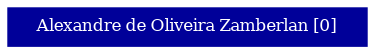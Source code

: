 strict graph grafo2 {
	graph [bb="0,0,172,18", id=grafo2, overlap=False];
	node [label="\N", fontsize=8, shape=rectangle, style=filled];
	0 [label="Alexandre de Oliveira Zamberlan [0]", URL="http://lattes.cnpq.br/0691587342173099", color="#000099", fontcolor="#FFFFFF", height="0.25", pos="86,9", width="2.3889"];
}
